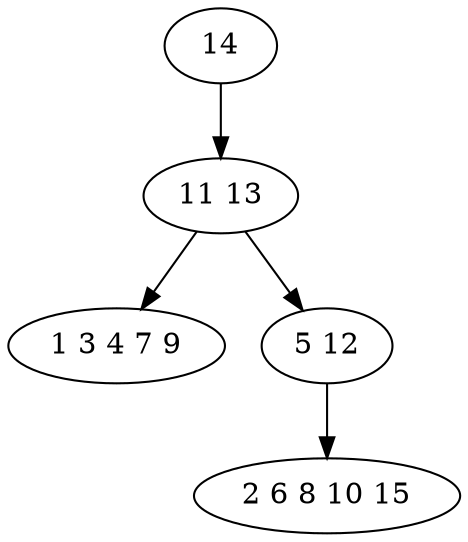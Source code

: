 digraph true_tree {
	"0" -> "1"
	"1" -> "2"
	"1" -> "3"
	"3" -> "4"
	"0" [label="14"];
	"1" [label="11 13"];
	"2" [label="1 3 4 7 9"];
	"3" [label="5 12"];
	"4" [label="2 6 8 10 15"];
}
